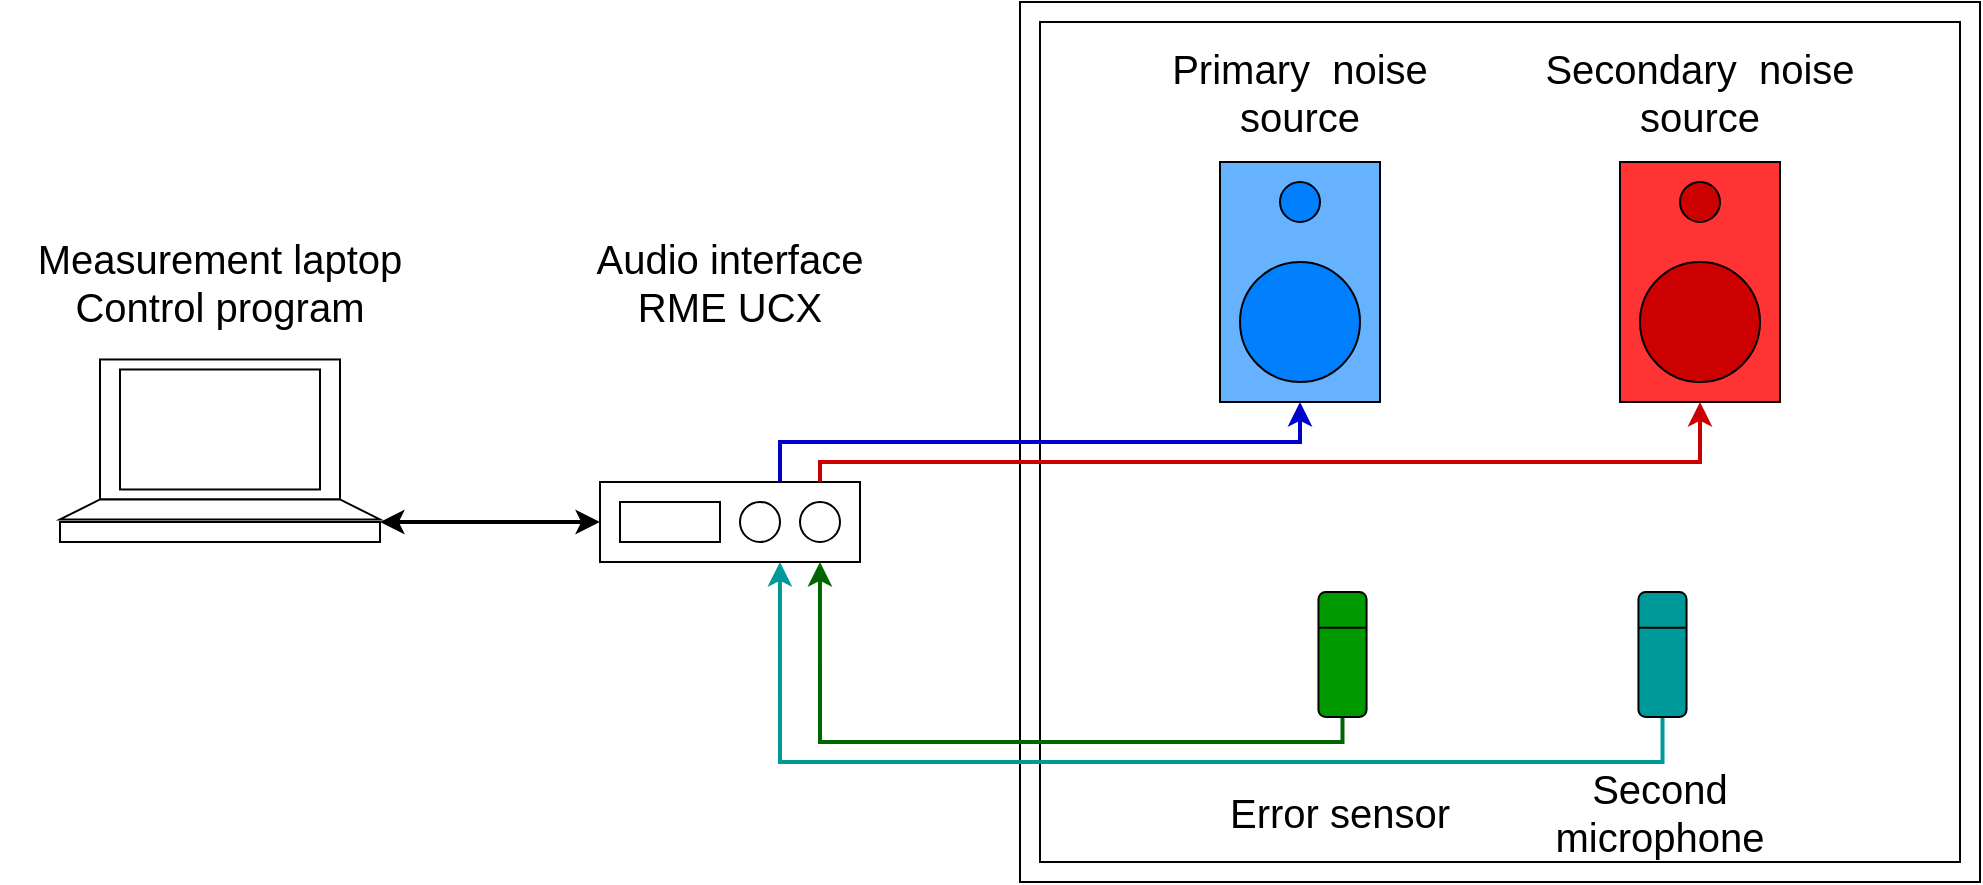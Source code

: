 <mxfile version="21.6.6" type="github">
  <diagram name="Sivu-1" id="uCGVtJElo_uXsa1LSWyi">
    <mxGraphModel dx="1793" dy="978" grid="1" gridSize="10" guides="1" tooltips="1" connect="1" arrows="1" fold="1" page="1" pageScale="1" pageWidth="1169" pageHeight="827" math="0" shadow="0">
      <root>
        <mxCell id="0" />
        <mxCell id="1" parent="0" />
        <mxCell id="wcZvKR1kLUa6fXYi-HJ2-9" value="" style="rounded=0;whiteSpace=wrap;html=1;fillColor=none;" vertex="1" parent="1">
          <mxGeometry x="600" y="120" width="480" height="440" as="geometry" />
        </mxCell>
        <mxCell id="wcZvKR1kLUa6fXYi-HJ2-10" value="" style="rounded=0;whiteSpace=wrap;html=1;fillColor=none;" vertex="1" parent="1">
          <mxGeometry x="610" y="130" width="460" height="420" as="geometry" />
        </mxCell>
        <mxCell id="wcZvKR1kLUa6fXYi-HJ2-25" value="" style="group;fillColor=#dae8fc;strokeColor=#6c8ebf;container=0;" vertex="1" connectable="0" parent="1">
          <mxGeometry x="700" y="200" width="80" height="120" as="geometry" />
        </mxCell>
        <mxCell id="wcZvKR1kLUa6fXYi-HJ2-26" value="" style="group;fillColor=#FF3333;container=0;" vertex="1" connectable="0" parent="1">
          <mxGeometry x="900" y="200" width="80" height="120" as="geometry" />
        </mxCell>
        <mxCell id="wcZvKR1kLUa6fXYi-HJ2-30" value="" style="rounded=0;whiteSpace=wrap;html=1;" vertex="1" parent="1">
          <mxGeometry x="390" y="360" width="130" height="40" as="geometry" />
        </mxCell>
        <mxCell id="wcZvKR1kLUa6fXYi-HJ2-31" value="" style="rounded=0;whiteSpace=wrap;html=1;" vertex="1" parent="1">
          <mxGeometry x="400" y="370" width="50" height="20" as="geometry" />
        </mxCell>
        <mxCell id="wcZvKR1kLUa6fXYi-HJ2-32" value="" style="ellipse;whiteSpace=wrap;html=1;aspect=fixed;" vertex="1" parent="1">
          <mxGeometry x="460" y="370" width="20" height="20" as="geometry" />
        </mxCell>
        <mxCell id="wcZvKR1kLUa6fXYi-HJ2-33" value="" style="ellipse;whiteSpace=wrap;html=1;aspect=fixed;" vertex="1" parent="1">
          <mxGeometry x="490" y="370" width="20" height="20" as="geometry" />
        </mxCell>
        <mxCell id="wcZvKR1kLUa6fXYi-HJ2-34" value="" style="rounded=0;whiteSpace=wrap;html=1;" vertex="1" parent="1">
          <mxGeometry x="120" y="380" width="160" height="10" as="geometry" />
        </mxCell>
        <mxCell id="wcZvKR1kLUa6fXYi-HJ2-35" value="" style="rounded=0;whiteSpace=wrap;html=1;" vertex="1" parent="1">
          <mxGeometry x="140" y="298.74" width="120" height="70" as="geometry" />
        </mxCell>
        <mxCell id="wcZvKR1kLUa6fXYi-HJ2-36" value="" style="rounded=0;whiteSpace=wrap;html=1;" vertex="1" parent="1">
          <mxGeometry x="150" y="303.74" width="100" height="60" as="geometry" />
        </mxCell>
        <mxCell id="wcZvKR1kLUa6fXYi-HJ2-37" value="" style="shape=trapezoid;perimeter=trapezoidPerimeter;whiteSpace=wrap;html=1;fixedSize=1;size=20;" vertex="1" parent="1">
          <mxGeometry x="120" y="368.74" width="160" height="10" as="geometry" />
        </mxCell>
        <mxCell id="wcZvKR1kLUa6fXYi-HJ2-38" value="&lt;font style=&quot;font-size: 20px;&quot;&gt;Primary&amp;nbsp; noise source&lt;/font&gt;" style="text;html=1;strokeColor=none;fillColor=none;align=center;verticalAlign=middle;whiteSpace=wrap;rounded=0;" vertex="1" parent="1">
          <mxGeometry x="660" y="150" width="160" height="30" as="geometry" />
        </mxCell>
        <mxCell id="wcZvKR1kLUa6fXYi-HJ2-39" value="&lt;font style=&quot;font-size: 20px;&quot;&gt;Secondary&amp;nbsp; noise source&lt;/font&gt;" style="text;html=1;strokeColor=none;fillColor=none;align=center;verticalAlign=middle;whiteSpace=wrap;rounded=0;" vertex="1" parent="1">
          <mxGeometry x="860" y="150" width="160" height="30" as="geometry" />
        </mxCell>
        <mxCell id="wcZvKR1kLUa6fXYi-HJ2-40" value="&lt;font style=&quot;font-size: 20px;&quot;&gt;Error sensor&lt;/font&gt;" style="text;html=1;strokeColor=none;fillColor=none;align=center;verticalAlign=middle;whiteSpace=wrap;rounded=0;" vertex="1" parent="1">
          <mxGeometry x="680" y="510" width="160" height="30" as="geometry" />
        </mxCell>
        <mxCell id="wcZvKR1kLUa6fXYi-HJ2-41" value="&lt;font style=&quot;font-size: 20px;&quot;&gt;Second microphone&lt;br&gt;&lt;/font&gt;" style="text;html=1;strokeColor=none;fillColor=none;align=center;verticalAlign=middle;whiteSpace=wrap;rounded=0;" vertex="1" parent="1">
          <mxGeometry x="840" y="510" width="160" height="30" as="geometry" />
        </mxCell>
        <mxCell id="wcZvKR1kLUa6fXYi-HJ2-2" value="" style="rounded=0;whiteSpace=wrap;html=1;rotation=90;fillColor=#66B2FF;" vertex="1" parent="1">
          <mxGeometry x="680" y="220" width="120" height="80" as="geometry" />
        </mxCell>
        <mxCell id="wcZvKR1kLUa6fXYi-HJ2-4" value="" style="ellipse;whiteSpace=wrap;html=1;aspect=fixed;fillColor=#007FFF;" vertex="1" parent="1">
          <mxGeometry x="710" y="250" width="60" height="60" as="geometry" />
        </mxCell>
        <mxCell id="wcZvKR1kLUa6fXYi-HJ2-6" value="" style="ellipse;whiteSpace=wrap;html=1;aspect=fixed;fillColor=#007FFF;" vertex="1" parent="1">
          <mxGeometry x="730" y="210" width="20" height="20" as="geometry" />
        </mxCell>
        <mxCell id="wcZvKR1kLUa6fXYi-HJ2-3" value="" style="rounded=0;whiteSpace=wrap;html=1;rotation=90;fillColor=#FF3333;" vertex="1" parent="1">
          <mxGeometry x="880" y="220" width="120" height="80" as="geometry" />
        </mxCell>
        <mxCell id="wcZvKR1kLUa6fXYi-HJ2-5" value="" style="ellipse;whiteSpace=wrap;html=1;aspect=fixed;fillColor=#CC0000;" vertex="1" parent="1">
          <mxGeometry x="910" y="250" width="60" height="60" as="geometry" />
        </mxCell>
        <mxCell id="wcZvKR1kLUa6fXYi-HJ2-7" value="" style="ellipse;whiteSpace=wrap;html=1;aspect=fixed;fillColor=#CC0000;" vertex="1" parent="1">
          <mxGeometry x="930" y="210" width="20" height="20" as="geometry" />
        </mxCell>
        <mxCell id="wcZvKR1kLUa6fXYi-HJ2-44" style="edgeStyle=orthogonalEdgeStyle;rounded=0;orthogonalLoop=1;jettySize=auto;html=1;entryX=0.846;entryY=1;entryDx=0;entryDy=0;entryPerimeter=0;strokeWidth=2;strokeColor=#006600;" edge="1" parent="1" source="wcZvKR1kLUa6fXYi-HJ2-13" target="wcZvKR1kLUa6fXYi-HJ2-30">
          <mxGeometry relative="1" as="geometry">
            <Array as="points">
              <mxPoint x="761" y="490" />
              <mxPoint x="500" y="490" />
            </Array>
          </mxGeometry>
        </mxCell>
        <mxCell id="wcZvKR1kLUa6fXYi-HJ2-13" value="" style="rounded=1;whiteSpace=wrap;html=1;rotation=90;movable=1;resizable=1;rotatable=1;deletable=1;editable=1;locked=0;connectable=1;fillColor=#009900;" vertex="1" parent="1">
          <mxGeometry x="730.005" y="434.229" width="62.5" height="24.053" as="geometry" />
        </mxCell>
        <mxCell id="wcZvKR1kLUa6fXYi-HJ2-14" value="" style="endArrow=none;html=1;rounded=0;entryX=0.286;entryY=0;entryDx=0;entryDy=0;entryPerimeter=0;exitX=0.286;exitY=0.994;exitDx=0;exitDy=0;exitPerimeter=0;movable=1;resizable=1;rotatable=1;deletable=1;editable=1;locked=0;connectable=1;" edge="1" parent="1" source="wcZvKR1kLUa6fXYi-HJ2-13" target="wcZvKR1kLUa6fXYi-HJ2-13">
          <mxGeometry width="50" height="50" relative="1" as="geometry">
            <mxPoint x="753.135" y="414.809" as="sourcePoint" />
            <mxPoint x="803.135" y="340.801" as="targetPoint" />
          </mxGeometry>
        </mxCell>
        <mxCell id="wcZvKR1kLUa6fXYi-HJ2-45" style="edgeStyle=orthogonalEdgeStyle;rounded=0;orthogonalLoop=1;jettySize=auto;html=1;entryX=0.692;entryY=1;entryDx=0;entryDy=0;entryPerimeter=0;strokeWidth=2;strokeColor=#009999;" edge="1" parent="1" source="wcZvKR1kLUa6fXYi-HJ2-28" target="wcZvKR1kLUa6fXYi-HJ2-30">
          <mxGeometry relative="1" as="geometry">
            <Array as="points">
              <mxPoint x="921" y="500" />
              <mxPoint x="480" y="500" />
            </Array>
          </mxGeometry>
        </mxCell>
        <mxCell id="wcZvKR1kLUa6fXYi-HJ2-28" value="" style="rounded=1;whiteSpace=wrap;html=1;rotation=90;movable=1;resizable=1;rotatable=1;deletable=1;editable=1;locked=0;connectable=1;fillColor=#009999;" vertex="1" parent="1">
          <mxGeometry x="889.995" y="434.229" width="62.5" height="24.053" as="geometry" />
        </mxCell>
        <mxCell id="wcZvKR1kLUa6fXYi-HJ2-29" value="" style="endArrow=none;html=1;rounded=0;entryX=0.286;entryY=0;entryDx=0;entryDy=0;entryPerimeter=0;exitX=0.286;exitY=0.994;exitDx=0;exitDy=0;exitPerimeter=0;movable=1;resizable=1;rotatable=1;deletable=1;editable=1;locked=0;connectable=1;" edge="1" parent="1" source="wcZvKR1kLUa6fXYi-HJ2-28" target="wcZvKR1kLUa6fXYi-HJ2-28">
          <mxGeometry width="50" height="50" relative="1" as="geometry">
            <mxPoint x="913.125" y="414.809" as="sourcePoint" />
            <mxPoint x="963.125" y="340.801" as="targetPoint" />
          </mxGeometry>
        </mxCell>
        <mxCell id="wcZvKR1kLUa6fXYi-HJ2-42" value="" style="endArrow=classic;html=1;rounded=0;entryX=1;entryY=0.5;entryDx=0;entryDy=0;strokeWidth=2;strokeColor=#0000CC;" edge="1" parent="1" target="wcZvKR1kLUa6fXYi-HJ2-2">
          <mxGeometry width="50" height="50" relative="1" as="geometry">
            <mxPoint x="480" y="360" as="sourcePoint" />
            <mxPoint x="530" y="310" as="targetPoint" />
            <Array as="points">
              <mxPoint x="480" y="340" />
              <mxPoint x="740" y="340" />
            </Array>
          </mxGeometry>
        </mxCell>
        <mxCell id="wcZvKR1kLUa6fXYi-HJ2-43" value="" style="endArrow=classic;html=1;rounded=0;entryX=1;entryY=0.5;entryDx=0;entryDy=0;strokeWidth=2;strokeColor=#CC0000;" edge="1" parent="1" target="wcZvKR1kLUa6fXYi-HJ2-3">
          <mxGeometry width="50" height="50" relative="1" as="geometry">
            <mxPoint x="500" y="360" as="sourcePoint" />
            <mxPoint x="560" y="270" as="targetPoint" />
            <Array as="points">
              <mxPoint x="500" y="350" />
              <mxPoint x="940" y="350" />
            </Array>
          </mxGeometry>
        </mxCell>
        <mxCell id="wcZvKR1kLUa6fXYi-HJ2-46" value="" style="endArrow=classic;startArrow=classic;html=1;rounded=0;entryX=0;entryY=0.5;entryDx=0;entryDy=0;strokeWidth=2;exitX=1;exitY=0;exitDx=0;exitDy=0;" edge="1" parent="1" source="wcZvKR1kLUa6fXYi-HJ2-34" target="wcZvKR1kLUa6fXYi-HJ2-30">
          <mxGeometry width="50" height="50" relative="1" as="geometry">
            <mxPoint x="300" y="380" as="sourcePoint" />
            <mxPoint x="350" y="330" as="targetPoint" />
          </mxGeometry>
        </mxCell>
        <mxCell id="wcZvKR1kLUa6fXYi-HJ2-47" value="&lt;font style=&quot;font-size: 20px;&quot;&gt;Audio interface RME UCX&lt;/font&gt;" style="text;html=1;strokeColor=none;fillColor=none;align=center;verticalAlign=middle;whiteSpace=wrap;rounded=0;" vertex="1" parent="1">
          <mxGeometry x="375" y="245" width="160" height="30" as="geometry" />
        </mxCell>
        <mxCell id="wcZvKR1kLUa6fXYi-HJ2-48" value="&lt;div style=&quot;font-size: 20px;&quot;&gt;&lt;font style=&quot;font-size: 20px;&quot;&gt;Measurement laptop&lt;/font&gt;&lt;/div&gt;&lt;div style=&quot;font-size: 20px;&quot;&gt;&lt;font style=&quot;font-size: 20px;&quot;&gt;Control program&lt;font style=&quot;font-size: 20px;&quot;&gt;&lt;br&gt;&lt;/font&gt;&lt;/font&gt;&lt;/div&gt;" style="text;html=1;strokeColor=none;fillColor=none;align=center;verticalAlign=middle;whiteSpace=wrap;rounded=0;" vertex="1" parent="1">
          <mxGeometry x="90" y="245" width="220" height="30" as="geometry" />
        </mxCell>
      </root>
    </mxGraphModel>
  </diagram>
</mxfile>
